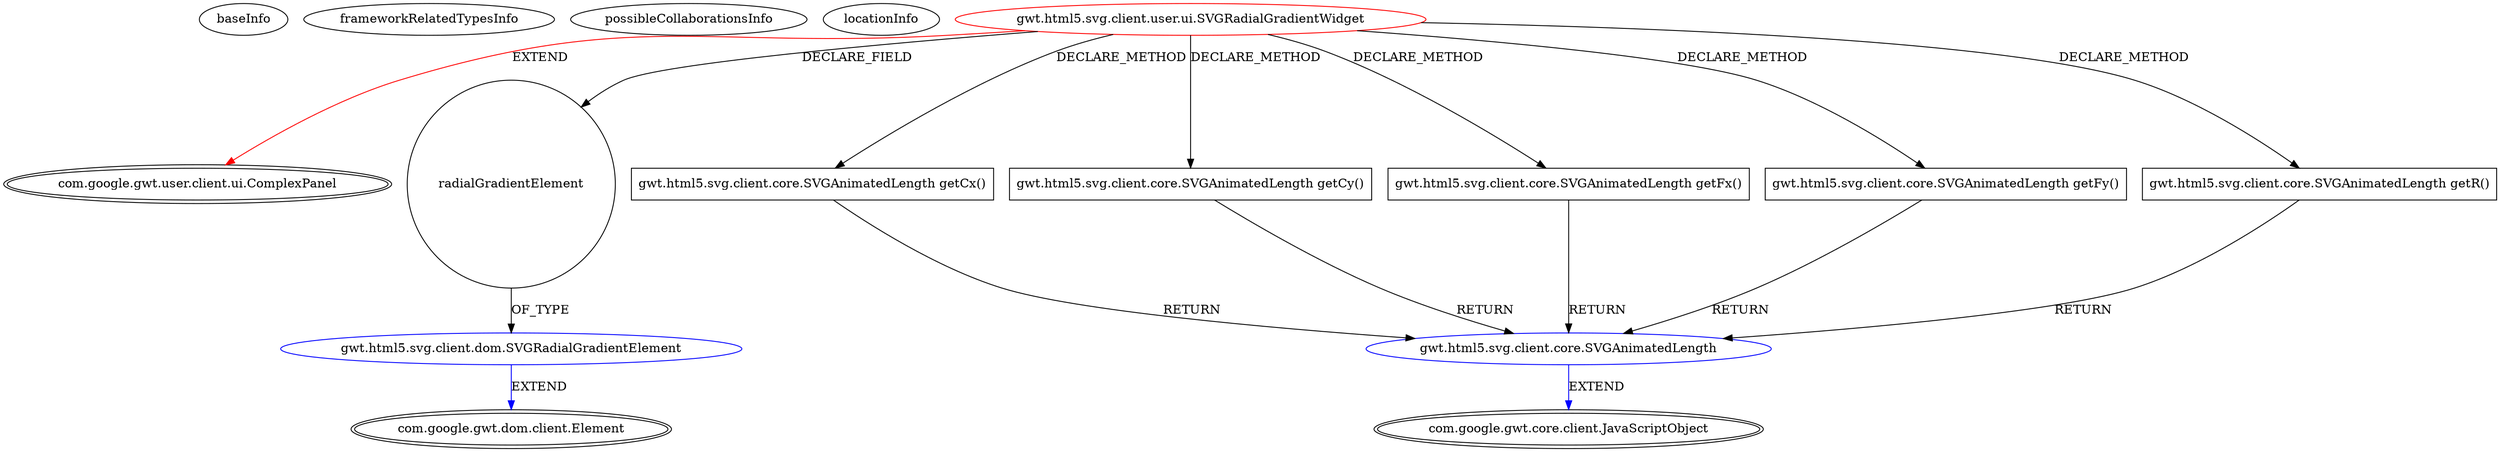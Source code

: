 digraph {
baseInfo[graphId=3981,category="extension_graph",isAnonymous=false,possibleRelation=true]
frameworkRelatedTypesInfo[0="com.google.gwt.user.client.ui.ComplexPanel"]
possibleCollaborationsInfo[0="3981~FIELD_DECLARATION-~com.google.gwt.user.client.ui.ComplexPanel ~com.google.gwt.dom.client.Element ~false~false",1="3981~CLIENT_METHOD_DECLARATION-RETURN_TYPE-CLIENT_METHOD_DECLARATION-RETURN_TYPE-CLIENT_METHOD_DECLARATION-RETURN_TYPE-CLIENT_METHOD_DECLARATION-RETURN_TYPE-CLIENT_METHOD_DECLARATION-RETURN_TYPE-~com.google.gwt.user.client.ui.ComplexPanel ~com.google.gwt.core.client.JavaScriptObject ~false~false"]
locationInfo[projectName="mguiral-GwtSvgLib",filePath="/mguiral-GwtSvgLib/GwtSvgLib-master/src/gwt/html5/svg/client/user/ui/SVGRadialGradientWidget.java",contextSignature="SVGRadialGradientWidget",graphId="3981"]
0[label="gwt.html5.svg.client.user.ui.SVGRadialGradientWidget",vertexType="ROOT_CLIENT_CLASS_DECLARATION",isFrameworkType=false,color=red]
1[label="com.google.gwt.user.client.ui.ComplexPanel",vertexType="FRAMEWORK_CLASS_TYPE",isFrameworkType=true,peripheries=2]
2[label="radialGradientElement",vertexType="FIELD_DECLARATION",isFrameworkType=false,shape=circle]
3[label="gwt.html5.svg.client.dom.SVGRadialGradientElement",vertexType="REFERENCE_CLIENT_CLASS_DECLARATION",isFrameworkType=false,color=blue]
4[label="com.google.gwt.dom.client.Element",vertexType="FRAMEWORK_CLASS_TYPE",isFrameworkType=true,peripheries=2]
5[label="gwt.html5.svg.client.core.SVGAnimatedLength getCx()",vertexType="CLIENT_METHOD_DECLARATION",isFrameworkType=false,shape=box]
6[label="gwt.html5.svg.client.core.SVGAnimatedLength",vertexType="REFERENCE_CLIENT_CLASS_DECLARATION",isFrameworkType=false,color=blue]
7[label="com.google.gwt.core.client.JavaScriptObject",vertexType="FRAMEWORK_CLASS_TYPE",isFrameworkType=true,peripheries=2]
8[label="gwt.html5.svg.client.core.SVGAnimatedLength getCy()",vertexType="CLIENT_METHOD_DECLARATION",isFrameworkType=false,shape=box]
10[label="gwt.html5.svg.client.core.SVGAnimatedLength getFx()",vertexType="CLIENT_METHOD_DECLARATION",isFrameworkType=false,shape=box]
12[label="gwt.html5.svg.client.core.SVGAnimatedLength getFy()",vertexType="CLIENT_METHOD_DECLARATION",isFrameworkType=false,shape=box]
14[label="gwt.html5.svg.client.core.SVGAnimatedLength getR()",vertexType="CLIENT_METHOD_DECLARATION",isFrameworkType=false,shape=box]
0->1[label="EXTEND",color=red]
0->2[label="DECLARE_FIELD"]
3->4[label="EXTEND",color=blue]
2->3[label="OF_TYPE"]
0->5[label="DECLARE_METHOD"]
6->7[label="EXTEND",color=blue]
5->6[label="RETURN"]
0->8[label="DECLARE_METHOD"]
8->6[label="RETURN"]
0->10[label="DECLARE_METHOD"]
10->6[label="RETURN"]
0->12[label="DECLARE_METHOD"]
12->6[label="RETURN"]
0->14[label="DECLARE_METHOD"]
14->6[label="RETURN"]
}
